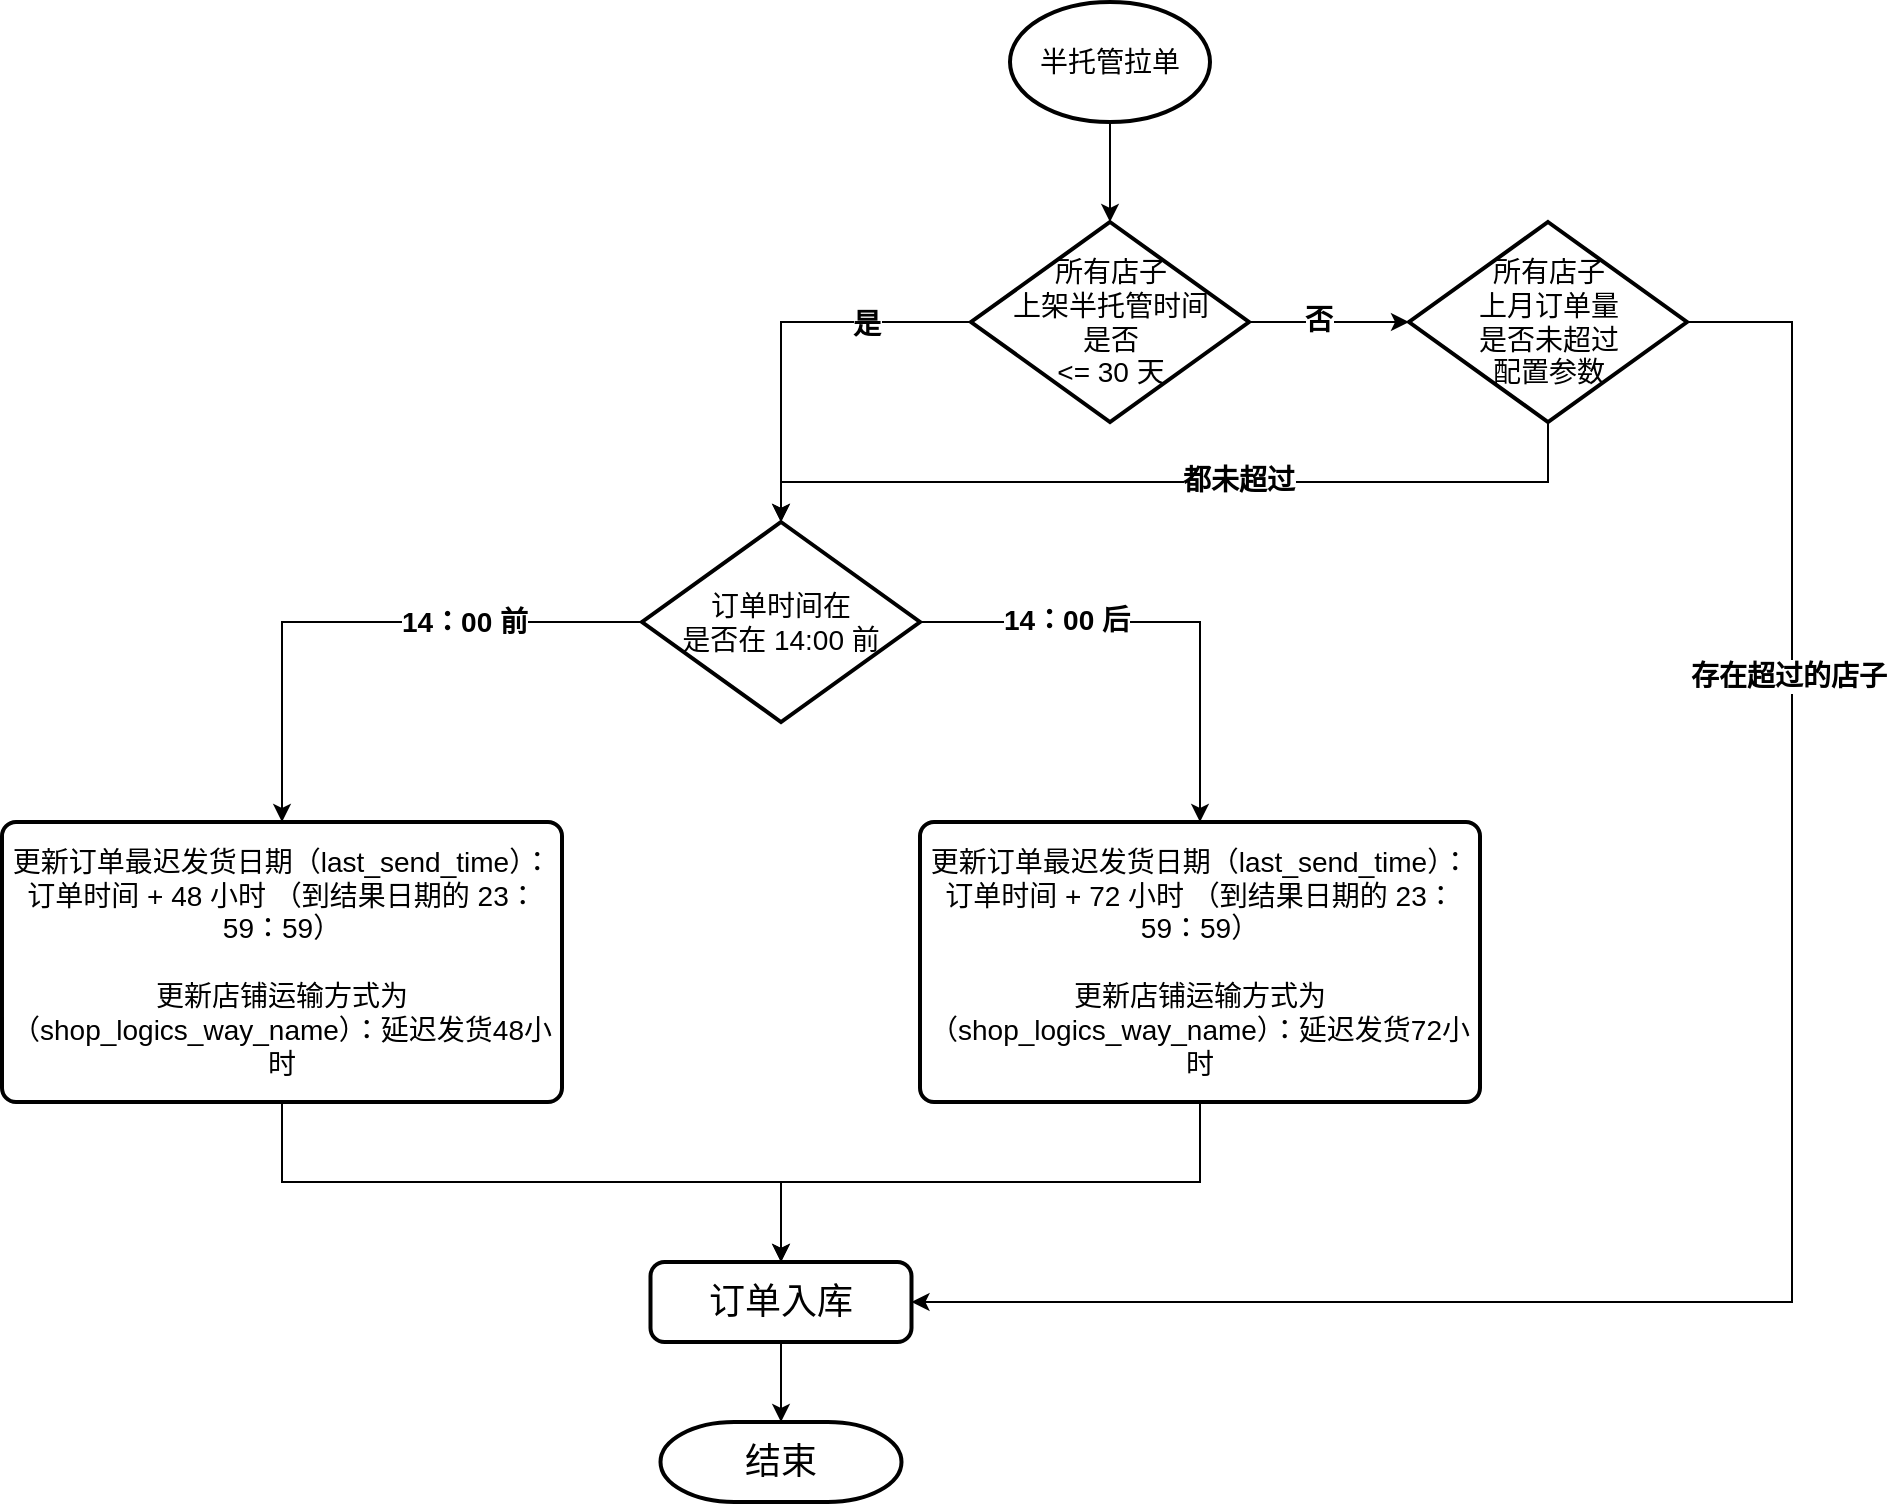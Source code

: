 <mxfile version="24.2.3" type="github">
  <diagram name="第 1 页" id="EmLoAK-EGy1GO7E1VoG5">
    <mxGraphModel dx="1841" dy="514" grid="1" gridSize="10" guides="1" tooltips="1" connect="1" arrows="1" fold="1" page="1" pageScale="1" pageWidth="827" pageHeight="1169" math="0" shadow="0">
      <root>
        <mxCell id="0" />
        <mxCell id="1" parent="0" />
        <mxCell id="dmH6CDsXrHNtFFaijRy1-17" style="edgeStyle=orthogonalEdgeStyle;rounded=0;orthogonalLoop=1;jettySize=auto;html=1;" edge="1" parent="1" source="dmH6CDsXrHNtFFaijRy1-1" target="dmH6CDsXrHNtFFaijRy1-2">
          <mxGeometry relative="1" as="geometry" />
        </mxCell>
        <mxCell id="dmH6CDsXrHNtFFaijRy1-1" value="&lt;font style=&quot;font-size: 14px;&quot;&gt;半托管拉单&lt;/font&gt;" style="strokeWidth=2;html=1;shape=mxgraph.flowchart.start_1;whiteSpace=wrap;" vertex="1" parent="1">
          <mxGeometry x="364" y="60" width="100" height="60" as="geometry" />
        </mxCell>
        <mxCell id="dmH6CDsXrHNtFFaijRy1-19" value="" style="edgeStyle=orthogonalEdgeStyle;rounded=0;orthogonalLoop=1;jettySize=auto;html=1;" edge="1" parent="1" source="dmH6CDsXrHNtFFaijRy1-2" target="dmH6CDsXrHNtFFaijRy1-18">
          <mxGeometry relative="1" as="geometry" />
        </mxCell>
        <mxCell id="dmH6CDsXrHNtFFaijRy1-23" value="&lt;b&gt;&lt;font style=&quot;font-size: 14px;&quot;&gt;否&lt;/font&gt;&lt;/b&gt;" style="edgeLabel;html=1;align=center;verticalAlign=middle;resizable=0;points=[];" vertex="1" connectable="0" parent="dmH6CDsXrHNtFFaijRy1-19">
          <mxGeometry x="-0.134" y="1" relative="1" as="geometry">
            <mxPoint as="offset" />
          </mxGeometry>
        </mxCell>
        <mxCell id="dmH6CDsXrHNtFFaijRy1-2" value="&lt;font style=&quot;font-size: 14px;&quot;&gt;所有店子&lt;/font&gt;&lt;div&gt;&lt;font style=&quot;font-size: 14px;&quot;&gt;上架半托管时间&lt;/font&gt;&lt;div&gt;&lt;font style=&quot;font-size: 14px;&quot;&gt;是否&lt;/font&gt;&lt;div&gt;&lt;font style=&quot;font-size: 14px;&quot;&gt;&amp;lt;= 30 天&lt;/font&gt;&lt;/div&gt;&lt;/div&gt;&lt;/div&gt;" style="strokeWidth=2;html=1;shape=mxgraph.flowchart.decision;whiteSpace=wrap;" vertex="1" parent="1">
          <mxGeometry x="344.5" y="170" width="139" height="100" as="geometry" />
        </mxCell>
        <mxCell id="dmH6CDsXrHNtFFaijRy1-7" style="edgeStyle=orthogonalEdgeStyle;rounded=0;orthogonalLoop=1;jettySize=auto;html=1;exitX=0;exitY=0.5;exitDx=0;exitDy=0;exitPerimeter=0;" edge="1" parent="1" source="dmH6CDsXrHNtFFaijRy1-3" target="dmH6CDsXrHNtFFaijRy1-6">
          <mxGeometry relative="1" as="geometry">
            <Array as="points">
              <mxPoint y="370" />
            </Array>
          </mxGeometry>
        </mxCell>
        <mxCell id="dmH6CDsXrHNtFFaijRy1-8" value="&lt;font style=&quot;font-size: 14px;&quot;&gt;&lt;b&gt;14：00 前&lt;/b&gt;&lt;/font&gt;" style="edgeLabel;html=1;align=center;verticalAlign=middle;resizable=0;points=[];" vertex="1" connectable="0" parent="dmH6CDsXrHNtFFaijRy1-7">
          <mxGeometry x="-0.517" relative="1" as="geometry">
            <mxPoint x="-22" as="offset" />
          </mxGeometry>
        </mxCell>
        <mxCell id="dmH6CDsXrHNtFFaijRy1-13" style="edgeStyle=orthogonalEdgeStyle;rounded=0;orthogonalLoop=1;jettySize=auto;html=1;entryX=0.5;entryY=0;entryDx=0;entryDy=0;exitX=1;exitY=0.5;exitDx=0;exitDy=0;exitPerimeter=0;" edge="1" parent="1" source="dmH6CDsXrHNtFFaijRy1-3" target="dmH6CDsXrHNtFFaijRy1-12">
          <mxGeometry relative="1" as="geometry" />
        </mxCell>
        <mxCell id="dmH6CDsXrHNtFFaijRy1-14" value="&lt;font style=&quot;font-size: 14px;&quot;&gt;&lt;b&gt;14：00 后&lt;/b&gt;&lt;/font&gt;" style="edgeLabel;html=1;align=center;verticalAlign=middle;resizable=0;points=[];" vertex="1" connectable="0" parent="dmH6CDsXrHNtFFaijRy1-13">
          <mxGeometry x="-0.397" y="1" relative="1" as="geometry">
            <mxPoint as="offset" />
          </mxGeometry>
        </mxCell>
        <mxCell id="dmH6CDsXrHNtFFaijRy1-3" value="&lt;span style=&quot;font-size: 14px;&quot;&gt;订单时间在&lt;/span&gt;&lt;div&gt;&lt;span style=&quot;font-size: 14px;&quot;&gt;是否在 14:00 前&lt;/span&gt;&lt;/div&gt;" style="strokeWidth=2;html=1;shape=mxgraph.flowchart.decision;whiteSpace=wrap;" vertex="1" parent="1">
          <mxGeometry x="180" y="320" width="139" height="100" as="geometry" />
        </mxCell>
        <mxCell id="dmH6CDsXrHNtFFaijRy1-4" style="edgeStyle=orthogonalEdgeStyle;rounded=0;orthogonalLoop=1;jettySize=auto;html=1;entryX=0.5;entryY=0;entryDx=0;entryDy=0;entryPerimeter=0;" edge="1" parent="1" source="dmH6CDsXrHNtFFaijRy1-2" target="dmH6CDsXrHNtFFaijRy1-3">
          <mxGeometry relative="1" as="geometry" />
        </mxCell>
        <mxCell id="dmH6CDsXrHNtFFaijRy1-5" value="&lt;font style=&quot;font-size: 14px;&quot;&gt;&lt;b&gt;是&lt;/b&gt;&lt;/font&gt;" style="edgeLabel;html=1;align=center;verticalAlign=middle;resizable=0;points=[];" vertex="1" connectable="0" parent="dmH6CDsXrHNtFFaijRy1-4">
          <mxGeometry x="-0.454" y="1" relative="1" as="geometry">
            <mxPoint as="offset" />
          </mxGeometry>
        </mxCell>
        <mxCell id="dmH6CDsXrHNtFFaijRy1-11" style="edgeStyle=orthogonalEdgeStyle;rounded=0;orthogonalLoop=1;jettySize=auto;html=1;entryX=0.5;entryY=0;entryDx=0;entryDy=0;exitX=0.5;exitY=1;exitDx=0;exitDy=0;" edge="1" parent="1" source="dmH6CDsXrHNtFFaijRy1-6" target="dmH6CDsXrHNtFFaijRy1-10">
          <mxGeometry relative="1" as="geometry" />
        </mxCell>
        <mxCell id="dmH6CDsXrHNtFFaijRy1-6" value="&lt;font style=&quot;font-size: 14px;&quot;&gt;更新订单最迟发货日期（last_send_time）：订单时间 + 48 小时 （到结果日期的 23：59：59）&lt;/font&gt;&lt;div&gt;&lt;font style=&quot;font-size: 14px;&quot;&gt;&lt;br&gt;&lt;/font&gt;&lt;/div&gt;&lt;div&gt;&lt;font style=&quot;font-size: 14px;&quot;&gt;更新店铺运输方式为（shop_logics_way_name）：延迟发货48小时&lt;/font&gt;&lt;/div&gt;" style="rounded=1;whiteSpace=wrap;html=1;absoluteArcSize=1;arcSize=14;strokeWidth=2;" vertex="1" parent="1">
          <mxGeometry x="-140" y="470" width="280" height="140" as="geometry" />
        </mxCell>
        <mxCell id="dmH6CDsXrHNtFFaijRy1-9" value="&lt;font style=&quot;font-size: 18px;&quot;&gt;结束&lt;/font&gt;" style="strokeWidth=2;html=1;shape=mxgraph.flowchart.terminator;whiteSpace=wrap;" vertex="1" parent="1">
          <mxGeometry x="189.25" y="770" width="120.5" height="40" as="geometry" />
        </mxCell>
        <mxCell id="dmH6CDsXrHNtFFaijRy1-16" style="edgeStyle=orthogonalEdgeStyle;rounded=0;orthogonalLoop=1;jettySize=auto;html=1;" edge="1" parent="1" source="dmH6CDsXrHNtFFaijRy1-10" target="dmH6CDsXrHNtFFaijRy1-9">
          <mxGeometry relative="1" as="geometry" />
        </mxCell>
        <mxCell id="dmH6CDsXrHNtFFaijRy1-10" value="&lt;font style=&quot;font-size: 18px;&quot;&gt;订单入库&lt;/font&gt;" style="rounded=1;whiteSpace=wrap;html=1;absoluteArcSize=1;arcSize=14;strokeWidth=2;" vertex="1" parent="1">
          <mxGeometry x="184.25" y="690" width="130.5" height="40" as="geometry" />
        </mxCell>
        <mxCell id="dmH6CDsXrHNtFFaijRy1-15" style="edgeStyle=orthogonalEdgeStyle;rounded=0;orthogonalLoop=1;jettySize=auto;html=1;entryX=0.5;entryY=0;entryDx=0;entryDy=0;exitX=0.5;exitY=1;exitDx=0;exitDy=0;" edge="1" parent="1" source="dmH6CDsXrHNtFFaijRy1-12" target="dmH6CDsXrHNtFFaijRy1-10">
          <mxGeometry relative="1" as="geometry" />
        </mxCell>
        <mxCell id="dmH6CDsXrHNtFFaijRy1-12" value="&lt;font style=&quot;font-size: 14px;&quot;&gt;更新订单最迟发货日期（last_send_time）：订单时间 + 72 小时 （到结果日期的 23：59：59）&lt;/font&gt;&lt;div&gt;&lt;font style=&quot;font-size: 14px;&quot;&gt;&lt;br&gt;&lt;/font&gt;&lt;/div&gt;&lt;div&gt;&lt;font style=&quot;font-size: 14px;&quot;&gt;更新店铺运输方式为（shop_logics_way_name）：延迟发货72小时&lt;/font&gt;&lt;/div&gt;" style="rounded=1;whiteSpace=wrap;html=1;absoluteArcSize=1;arcSize=14;strokeWidth=2;" vertex="1" parent="1">
          <mxGeometry x="319" y="470" width="280" height="140" as="geometry" />
        </mxCell>
        <mxCell id="dmH6CDsXrHNtFFaijRy1-24" style="edgeStyle=orthogonalEdgeStyle;rounded=0;orthogonalLoop=1;jettySize=auto;html=1;exitX=1;exitY=0.5;exitDx=0;exitDy=0;exitPerimeter=0;entryX=1;entryY=0.5;entryDx=0;entryDy=0;" edge="1" parent="1" source="dmH6CDsXrHNtFFaijRy1-18" target="dmH6CDsXrHNtFFaijRy1-10">
          <mxGeometry relative="1" as="geometry">
            <mxPoint x="707.75" y="220" as="sourcePoint" />
            <mxPoint x="350" y="740" as="targetPoint" />
            <Array as="points">
              <mxPoint x="755" y="220" />
              <mxPoint x="755" y="710" />
            </Array>
          </mxGeometry>
        </mxCell>
        <mxCell id="dmH6CDsXrHNtFFaijRy1-25" value="&lt;b&gt;&lt;font style=&quot;font-size: 14px;&quot;&gt;存在超过的店子&lt;/font&gt;&lt;/b&gt;" style="edgeLabel;html=1;align=center;verticalAlign=middle;resizable=0;points=[];" vertex="1" connectable="0" parent="dmH6CDsXrHNtFFaijRy1-24">
          <mxGeometry x="-0.533" y="-2" relative="1" as="geometry">
            <mxPoint as="offset" />
          </mxGeometry>
        </mxCell>
        <mxCell id="dmH6CDsXrHNtFFaijRy1-18" value="&lt;font style=&quot;font-size: 14px;&quot;&gt;所有店子&lt;/font&gt;&lt;div&gt;&lt;span style=&quot;font-size: 14px;&quot;&gt;上月订单量&lt;/span&gt;&lt;/div&gt;&lt;div&gt;&lt;span style=&quot;font-size: 14px;&quot;&gt;是否未超过&lt;/span&gt;&lt;/div&gt;&lt;div&gt;&lt;span style=&quot;font-size: 14px;&quot;&gt;配置参数&lt;/span&gt;&lt;/div&gt;" style="strokeWidth=2;html=1;shape=mxgraph.flowchart.decision;whiteSpace=wrap;" vertex="1" parent="1">
          <mxGeometry x="563.5" y="170" width="139" height="100" as="geometry" />
        </mxCell>
        <mxCell id="dmH6CDsXrHNtFFaijRy1-21" style="edgeStyle=orthogonalEdgeStyle;rounded=0;orthogonalLoop=1;jettySize=auto;html=1;entryX=0.5;entryY=0;entryDx=0;entryDy=0;entryPerimeter=0;" edge="1" parent="1" source="dmH6CDsXrHNtFFaijRy1-18" target="dmH6CDsXrHNtFFaijRy1-3">
          <mxGeometry relative="1" as="geometry">
            <Array as="points">
              <mxPoint x="633" y="300" />
              <mxPoint x="250" y="300" />
            </Array>
          </mxGeometry>
        </mxCell>
        <mxCell id="dmH6CDsXrHNtFFaijRy1-22" value="&lt;font style=&quot;font-size: 14px;&quot;&gt;&lt;b&gt;都未超过&lt;/b&gt;&lt;/font&gt;" style="edgeLabel;html=1;align=center;verticalAlign=middle;resizable=0;points=[];" vertex="1" connectable="0" parent="dmH6CDsXrHNtFFaijRy1-21">
          <mxGeometry x="-0.147" y="-1" relative="1" as="geometry">
            <mxPoint as="offset" />
          </mxGeometry>
        </mxCell>
      </root>
    </mxGraphModel>
  </diagram>
</mxfile>
